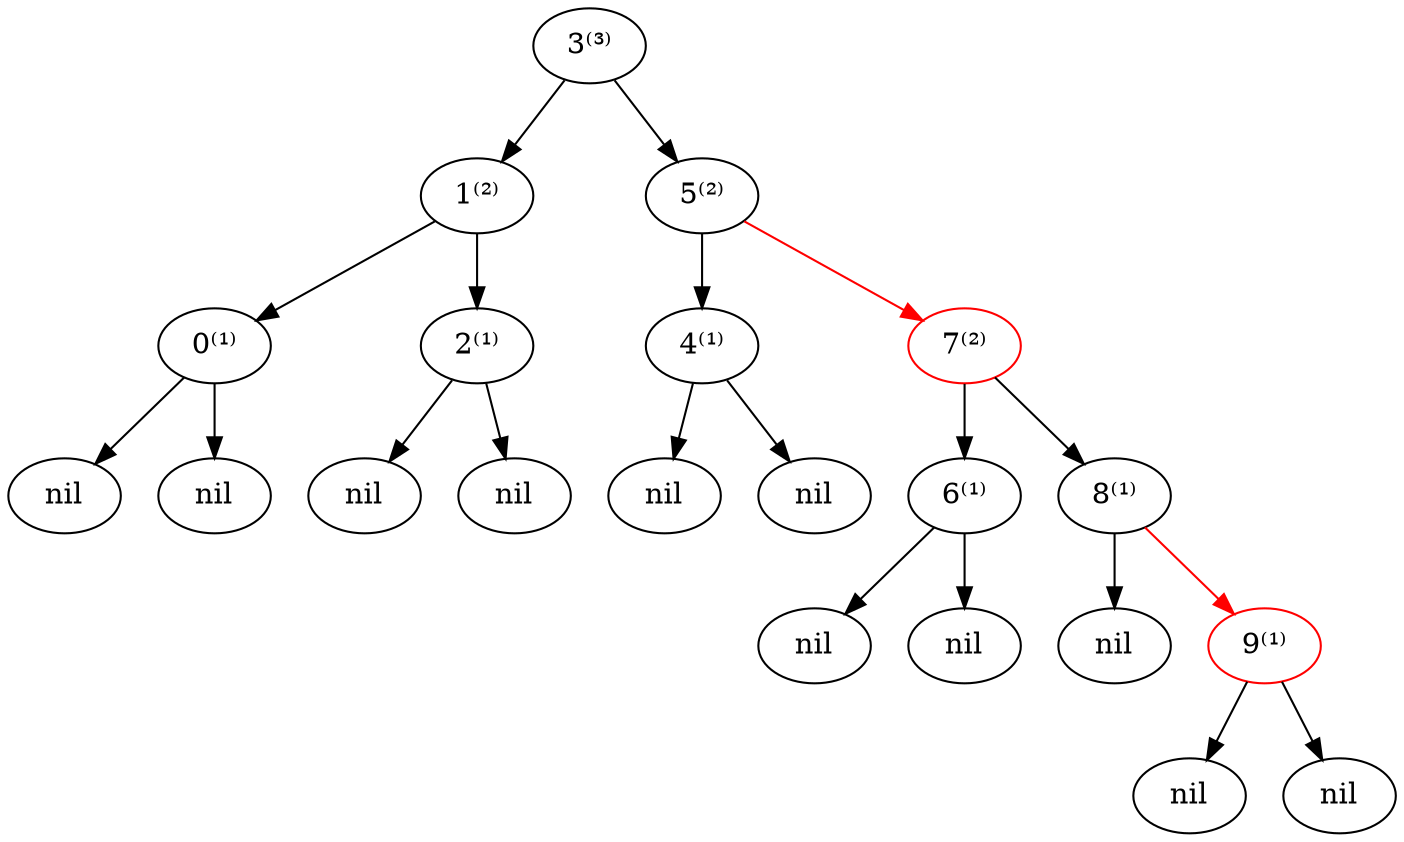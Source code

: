 digraph {
    "Node(value=3, rank=2)" [label="3⁽³⁾"]; #done
    "Node(value=1, rank=1)" [label="1⁽²⁾"]; #done
    "Node(value=4, rank=0)" [label="4⁽¹⁾"]; #done
    "Node(value=7, rank=1)" [label="7⁽²⁾", color="red"]; #done
    "Node(value=0, rank=0)" [label="0⁽¹⁾"]; #done
    "Node(value=2, rank=0)" [label="2⁽¹⁾"]; #done
    "Node(value=5, rank=1)" [label="5⁽²⁾"]; #done
    "Node(value=6, rank=0)" [label="6⁽¹⁾"]; #done
    "Node(value=8, rank=0)" [label="8⁽¹⁾"]; #done

    "nil1" [label="nil"]
    "nil2" [label="nil"]
    "nil3" [label="nil"]
    "nil4" [label="nil"]
    "nil5" [label="nil"]
    "nil6" [label="nil"]
    "nil7" [label="nil"]
    "nil8" [label="nil"]
    "nil9" [label="nil"]
    "nil10" [label="nil"]
    "nil11" [label="nil"]
    "Node(value=9, rank=0)" [label="9⁽¹⁾", color="red"]; #done

    "Node(value=3, rank=2)" -> "Node(value=1, rank=1)" #done
    "Node(value=1, rank=1)" -> "Node(value=0, rank=0)" #done
    "Node(value=1, rank=1)" -> "Node(value=2, rank=0)" #done
    "Node(value=3, rank=2)" -> "Node(value=5, rank=1)" #done
    "Node(value=5, rank=1)" -> "Node(value=4, rank=0)" #done
    "Node(value=5, rank=1)" -> "Node(value=7, rank=1)" [color="red"] #done
    "Node(value=7, rank=1)" -> "Node(value=6, rank=0)" #done
    "Node(value=7, rank=1)" -> "Node(value=8, rank=0)" #done

    "Node(value=8, rank=0)" -> "nil1"
    "Node(value=8, rank=0)" -> "Node(value=9, rank=0)" [color="red"] #done

    "Node(value=0, rank=0)" -> "nil2"
    "Node(value=0, rank=0)" -> "nil3"
    "Node(value=2, rank=0)" -> "nil4"
    "Node(value=2, rank=0)" -> "nil5"
    "Node(value=4, rank=0)" -> "nil6"
    "Node(value=4, rank=0)" -> "nil7"
    "Node(value=6, rank=0)" -> "nil8"
    "Node(value=6, rank=0)" -> "nil9"
    "Node(value=9, rank=0)" -> "nil10"
    "Node(value=9, rank=0)" -> "nil11"
}